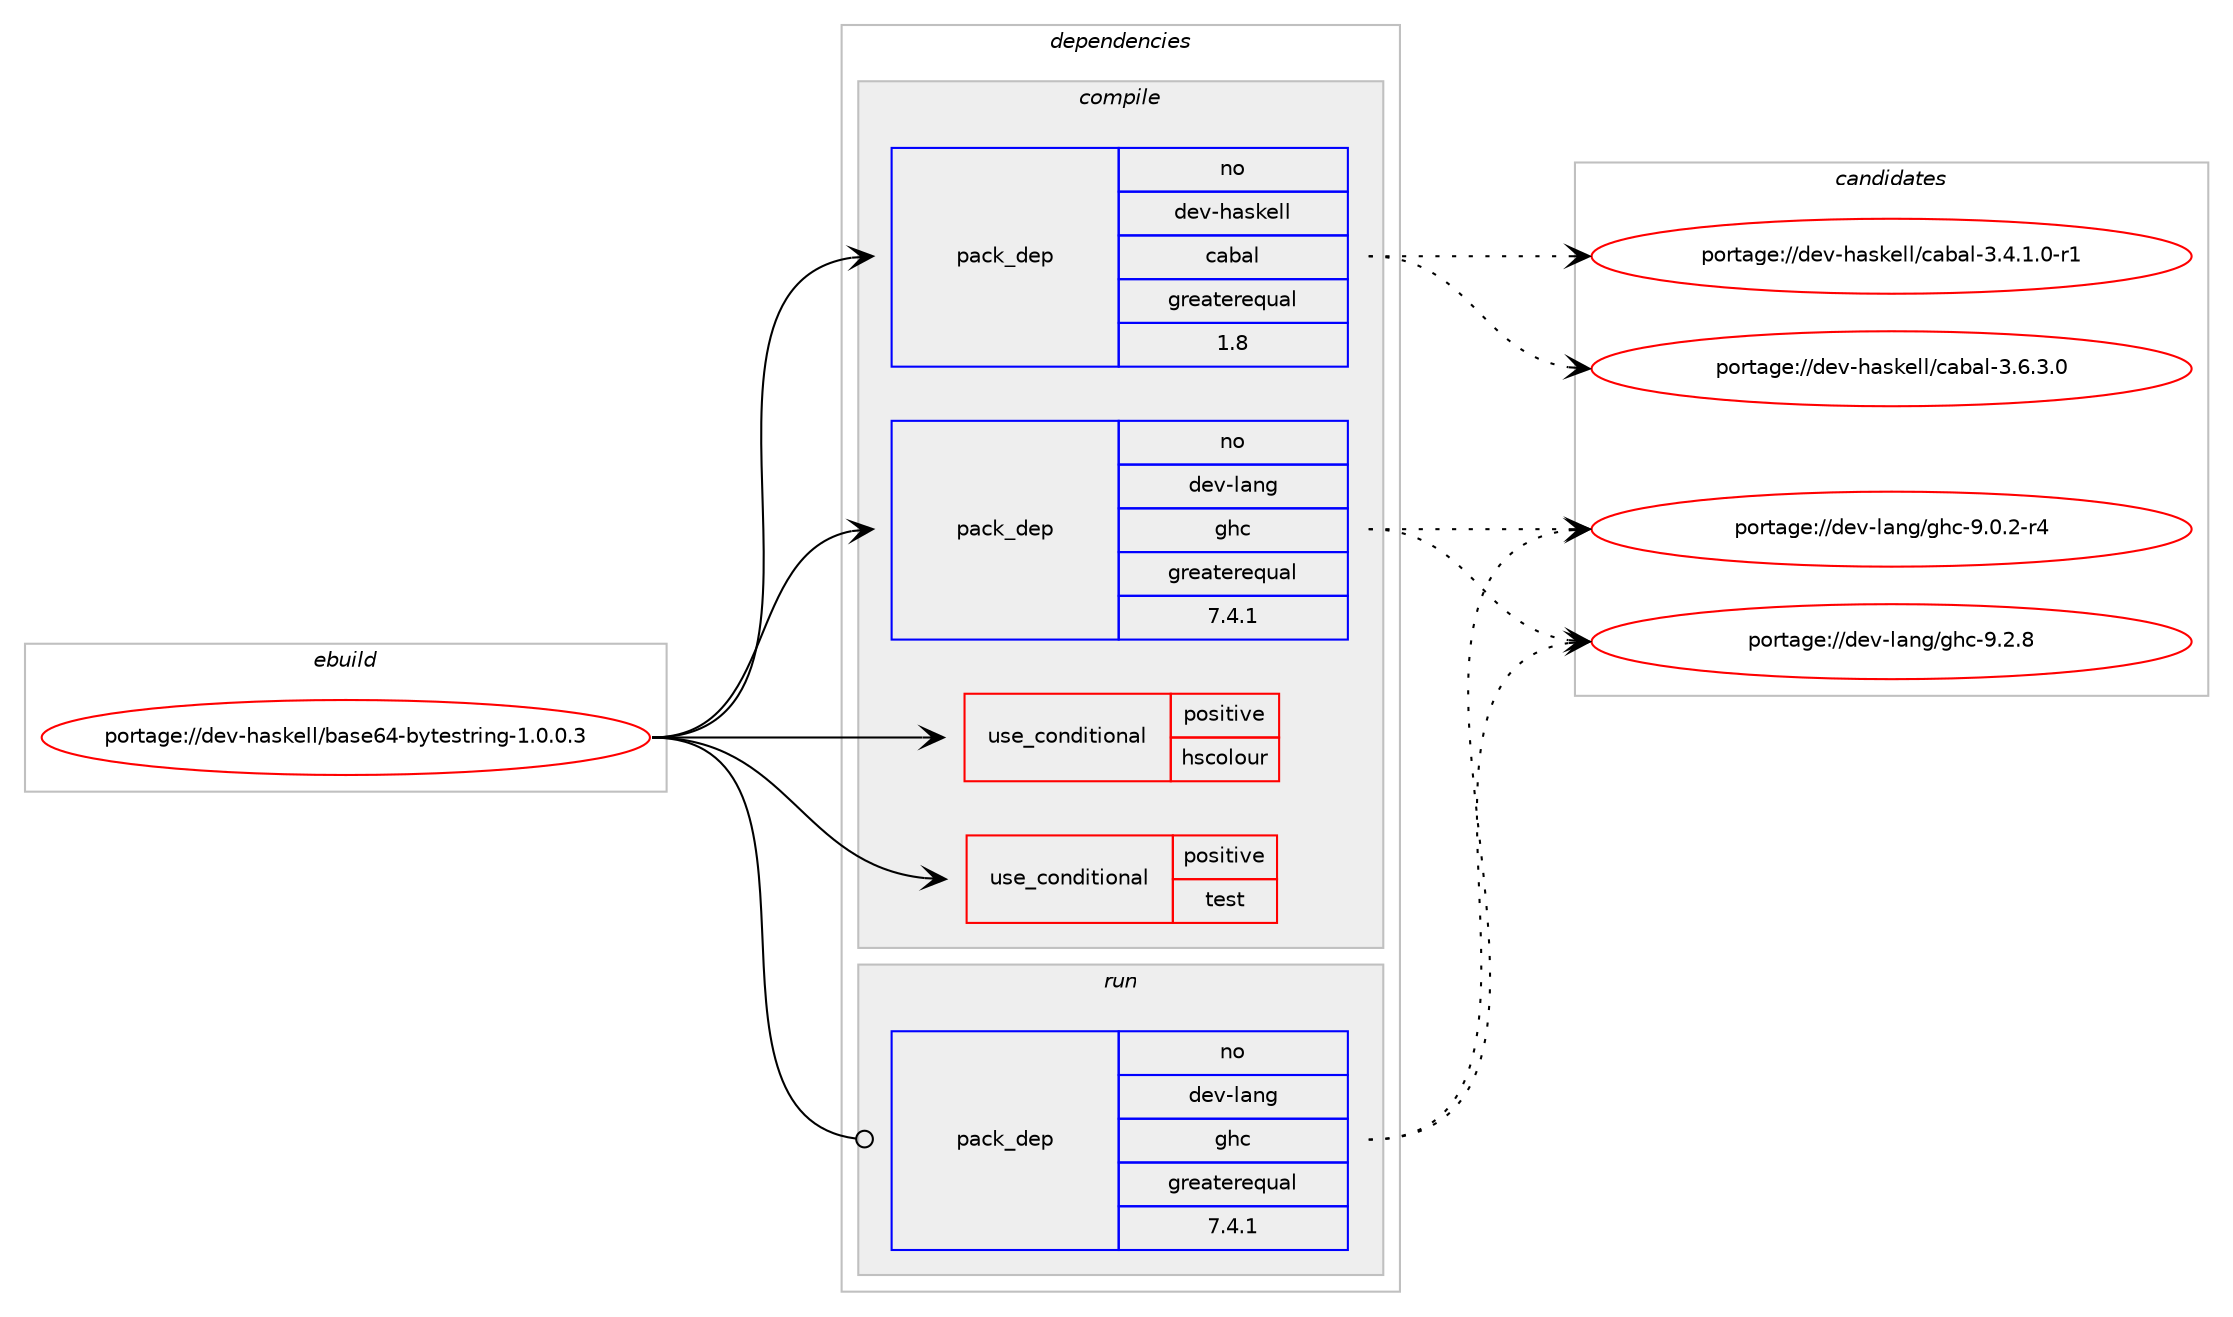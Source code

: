 digraph prolog {

# *************
# Graph options
# *************

newrank=true;
concentrate=true;
compound=true;
graph [rankdir=LR,fontname=Helvetica,fontsize=10,ranksep=1.5];#, ranksep=2.5, nodesep=0.2];
edge  [arrowhead=vee];
node  [fontname=Helvetica,fontsize=10];

# **********
# The ebuild
# **********

subgraph cluster_leftcol {
color=gray;
rank=same;
label=<<i>ebuild</i>>;
id [label="portage://dev-haskell/base64-bytestring-1.0.0.3", color=red, width=4, href="../dev-haskell/base64-bytestring-1.0.0.3.svg"];
}

# ****************
# The dependencies
# ****************

subgraph cluster_midcol {
color=gray;
label=<<i>dependencies</i>>;
subgraph cluster_compile {
fillcolor="#eeeeee";
style=filled;
label=<<i>compile</i>>;
subgraph cond19501 {
dependency35074 [label=<<TABLE BORDER="0" CELLBORDER="1" CELLSPACING="0" CELLPADDING="4"><TR><TD ROWSPAN="3" CELLPADDING="10">use_conditional</TD></TR><TR><TD>positive</TD></TR><TR><TD>hscolour</TD></TR></TABLE>>, shape=none, color=red];
# *** BEGIN UNKNOWN DEPENDENCY TYPE (TODO) ***
# dependency35074 -> package_dependency(portage://dev-haskell/base64-bytestring-1.0.0.3,install,no,dev-haskell,hscolour,none,[,,],[],[])
# *** END UNKNOWN DEPENDENCY TYPE (TODO) ***

}
id:e -> dependency35074:w [weight=20,style="solid",arrowhead="vee"];
subgraph cond19502 {
dependency35075 [label=<<TABLE BORDER="0" CELLBORDER="1" CELLSPACING="0" CELLPADDING="4"><TR><TD ROWSPAN="3" CELLPADDING="10">use_conditional</TD></TR><TR><TD>positive</TD></TR><TR><TD>test</TD></TR></TABLE>>, shape=none, color=red];
# *** BEGIN UNKNOWN DEPENDENCY TYPE (TODO) ***
# dependency35075 -> package_dependency(portage://dev-haskell/base64-bytestring-1.0.0.3,install,no,dev-haskell,hunit,none,[,,],[],[])
# *** END UNKNOWN DEPENDENCY TYPE (TODO) ***

# *** BEGIN UNKNOWN DEPENDENCY TYPE (TODO) ***
# dependency35075 -> package_dependency(portage://dev-haskell/base64-bytestring-1.0.0.3,install,no,dev-haskell,quickcheck,none,[,,],[],[])
# *** END UNKNOWN DEPENDENCY TYPE (TODO) ***

# *** BEGIN UNKNOWN DEPENDENCY TYPE (TODO) ***
# dependency35075 -> package_dependency(portage://dev-haskell/base64-bytestring-1.0.0.3,install,no,dev-haskell,split,none,[,,],[],[])
# *** END UNKNOWN DEPENDENCY TYPE (TODO) ***

# *** BEGIN UNKNOWN DEPENDENCY TYPE (TODO) ***
# dependency35075 -> package_dependency(portage://dev-haskell/base64-bytestring-1.0.0.3,install,no,dev-haskell,test-framework,none,[,,],[],[])
# *** END UNKNOWN DEPENDENCY TYPE (TODO) ***

# *** BEGIN UNKNOWN DEPENDENCY TYPE (TODO) ***
# dependency35075 -> package_dependency(portage://dev-haskell/base64-bytestring-1.0.0.3,install,no,dev-haskell,test-framework-hunit,none,[,,],[],[])
# *** END UNKNOWN DEPENDENCY TYPE (TODO) ***

# *** BEGIN UNKNOWN DEPENDENCY TYPE (TODO) ***
# dependency35075 -> package_dependency(portage://dev-haskell/base64-bytestring-1.0.0.3,install,no,dev-haskell,test-framework-quickcheck2,none,[,,],[],[])
# *** END UNKNOWN DEPENDENCY TYPE (TODO) ***

}
id:e -> dependency35075:w [weight=20,style="solid",arrowhead="vee"];
subgraph pack14632 {
dependency35076 [label=<<TABLE BORDER="0" CELLBORDER="1" CELLSPACING="0" CELLPADDING="4" WIDTH="220"><TR><TD ROWSPAN="6" CELLPADDING="30">pack_dep</TD></TR><TR><TD WIDTH="110">no</TD></TR><TR><TD>dev-haskell</TD></TR><TR><TD>cabal</TD></TR><TR><TD>greaterequal</TD></TR><TR><TD>1.8</TD></TR></TABLE>>, shape=none, color=blue];
}
id:e -> dependency35076:w [weight=20,style="solid",arrowhead="vee"];
subgraph pack14633 {
dependency35077 [label=<<TABLE BORDER="0" CELLBORDER="1" CELLSPACING="0" CELLPADDING="4" WIDTH="220"><TR><TD ROWSPAN="6" CELLPADDING="30">pack_dep</TD></TR><TR><TD WIDTH="110">no</TD></TR><TR><TD>dev-lang</TD></TR><TR><TD>ghc</TD></TR><TR><TD>greaterequal</TD></TR><TR><TD>7.4.1</TD></TR></TABLE>>, shape=none, color=blue];
}
id:e -> dependency35077:w [weight=20,style="solid",arrowhead="vee"];
}
subgraph cluster_compileandrun {
fillcolor="#eeeeee";
style=filled;
label=<<i>compile and run</i>>;
}
subgraph cluster_run {
fillcolor="#eeeeee";
style=filled;
label=<<i>run</i>>;
subgraph pack14634 {
dependency35078 [label=<<TABLE BORDER="0" CELLBORDER="1" CELLSPACING="0" CELLPADDING="4" WIDTH="220"><TR><TD ROWSPAN="6" CELLPADDING="30">pack_dep</TD></TR><TR><TD WIDTH="110">no</TD></TR><TR><TD>dev-lang</TD></TR><TR><TD>ghc</TD></TR><TR><TD>greaterequal</TD></TR><TR><TD>7.4.1</TD></TR></TABLE>>, shape=none, color=blue];
}
id:e -> dependency35078:w [weight=20,style="solid",arrowhead="odot"];
# *** BEGIN UNKNOWN DEPENDENCY TYPE (TODO) ***
# id -> package_dependency(portage://dev-haskell/base64-bytestring-1.0.0.3,run,no,dev-lang,ghc,none,[,,],any_same_slot,[use(optenable(profile),none)])
# *** END UNKNOWN DEPENDENCY TYPE (TODO) ***

}
}

# **************
# The candidates
# **************

subgraph cluster_choices {
rank=same;
color=gray;
label=<<i>candidates</i>>;

subgraph choice14632 {
color=black;
nodesep=1;
choice1001011184510497115107101108108479997989710845514652464946484511449 [label="portage://dev-haskell/cabal-3.4.1.0-r1", color=red, width=4,href="../dev-haskell/cabal-3.4.1.0-r1.svg"];
choice100101118451049711510710110810847999798971084551465446514648 [label="portage://dev-haskell/cabal-3.6.3.0", color=red, width=4,href="../dev-haskell/cabal-3.6.3.0.svg"];
dependency35076:e -> choice1001011184510497115107101108108479997989710845514652464946484511449:w [style=dotted,weight="100"];
dependency35076:e -> choice100101118451049711510710110810847999798971084551465446514648:w [style=dotted,weight="100"];
}
subgraph choice14633 {
color=black;
nodesep=1;
choice100101118451089711010347103104994557464846504511452 [label="portage://dev-lang/ghc-9.0.2-r4", color=red, width=4,href="../dev-lang/ghc-9.0.2-r4.svg"];
choice10010111845108971101034710310499455746504656 [label="portage://dev-lang/ghc-9.2.8", color=red, width=4,href="../dev-lang/ghc-9.2.8.svg"];
dependency35077:e -> choice100101118451089711010347103104994557464846504511452:w [style=dotted,weight="100"];
dependency35077:e -> choice10010111845108971101034710310499455746504656:w [style=dotted,weight="100"];
}
subgraph choice14634 {
color=black;
nodesep=1;
choice100101118451089711010347103104994557464846504511452 [label="portage://dev-lang/ghc-9.0.2-r4", color=red, width=4,href="../dev-lang/ghc-9.0.2-r4.svg"];
choice10010111845108971101034710310499455746504656 [label="portage://dev-lang/ghc-9.2.8", color=red, width=4,href="../dev-lang/ghc-9.2.8.svg"];
dependency35078:e -> choice100101118451089711010347103104994557464846504511452:w [style=dotted,weight="100"];
dependency35078:e -> choice10010111845108971101034710310499455746504656:w [style=dotted,weight="100"];
}
}

}
